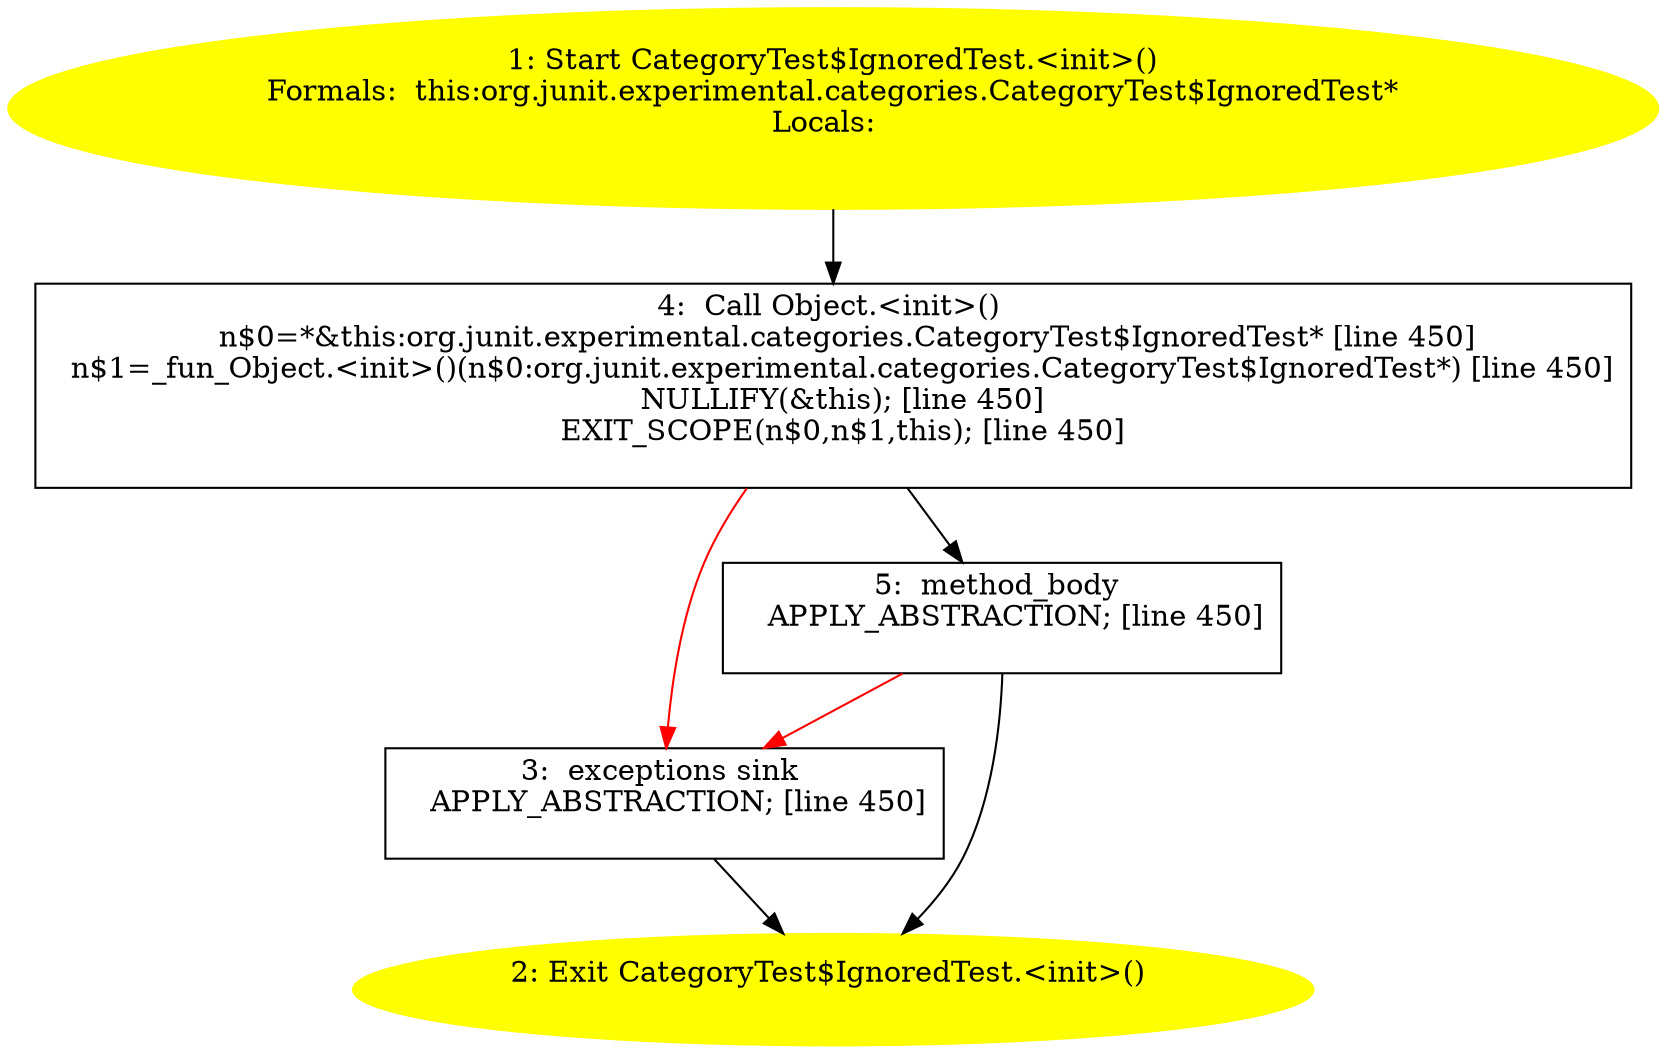 /* @generated */
digraph cfg {
"org.junit.experimental.categories.CategoryTest$IgnoredTest.<init>().7b8f4cd4e05fe981d88b360aa14262c7_1" [label="1: Start CategoryTest$IgnoredTest.<init>()\nFormals:  this:org.junit.experimental.categories.CategoryTest$IgnoredTest*\nLocals:  \n  " color=yellow style=filled]
	

	 "org.junit.experimental.categories.CategoryTest$IgnoredTest.<init>().7b8f4cd4e05fe981d88b360aa14262c7_1" -> "org.junit.experimental.categories.CategoryTest$IgnoredTest.<init>().7b8f4cd4e05fe981d88b360aa14262c7_4" ;
"org.junit.experimental.categories.CategoryTest$IgnoredTest.<init>().7b8f4cd4e05fe981d88b360aa14262c7_2" [label="2: Exit CategoryTest$IgnoredTest.<init>() \n  " color=yellow style=filled]
	

"org.junit.experimental.categories.CategoryTest$IgnoredTest.<init>().7b8f4cd4e05fe981d88b360aa14262c7_3" [label="3:  exceptions sink \n   APPLY_ABSTRACTION; [line 450]\n " shape="box"]
	

	 "org.junit.experimental.categories.CategoryTest$IgnoredTest.<init>().7b8f4cd4e05fe981d88b360aa14262c7_3" -> "org.junit.experimental.categories.CategoryTest$IgnoredTest.<init>().7b8f4cd4e05fe981d88b360aa14262c7_2" ;
"org.junit.experimental.categories.CategoryTest$IgnoredTest.<init>().7b8f4cd4e05fe981d88b360aa14262c7_4" [label="4:  Call Object.<init>() \n   n$0=*&this:org.junit.experimental.categories.CategoryTest$IgnoredTest* [line 450]\n  n$1=_fun_Object.<init>()(n$0:org.junit.experimental.categories.CategoryTest$IgnoredTest*) [line 450]\n  NULLIFY(&this); [line 450]\n  EXIT_SCOPE(n$0,n$1,this); [line 450]\n " shape="box"]
	

	 "org.junit.experimental.categories.CategoryTest$IgnoredTest.<init>().7b8f4cd4e05fe981d88b360aa14262c7_4" -> "org.junit.experimental.categories.CategoryTest$IgnoredTest.<init>().7b8f4cd4e05fe981d88b360aa14262c7_5" ;
	 "org.junit.experimental.categories.CategoryTest$IgnoredTest.<init>().7b8f4cd4e05fe981d88b360aa14262c7_4" -> "org.junit.experimental.categories.CategoryTest$IgnoredTest.<init>().7b8f4cd4e05fe981d88b360aa14262c7_3" [color="red" ];
"org.junit.experimental.categories.CategoryTest$IgnoredTest.<init>().7b8f4cd4e05fe981d88b360aa14262c7_5" [label="5:  method_body \n   APPLY_ABSTRACTION; [line 450]\n " shape="box"]
	

	 "org.junit.experimental.categories.CategoryTest$IgnoredTest.<init>().7b8f4cd4e05fe981d88b360aa14262c7_5" -> "org.junit.experimental.categories.CategoryTest$IgnoredTest.<init>().7b8f4cd4e05fe981d88b360aa14262c7_2" ;
	 "org.junit.experimental.categories.CategoryTest$IgnoredTest.<init>().7b8f4cd4e05fe981d88b360aa14262c7_5" -> "org.junit.experimental.categories.CategoryTest$IgnoredTest.<init>().7b8f4cd4e05fe981d88b360aa14262c7_3" [color="red" ];
}
